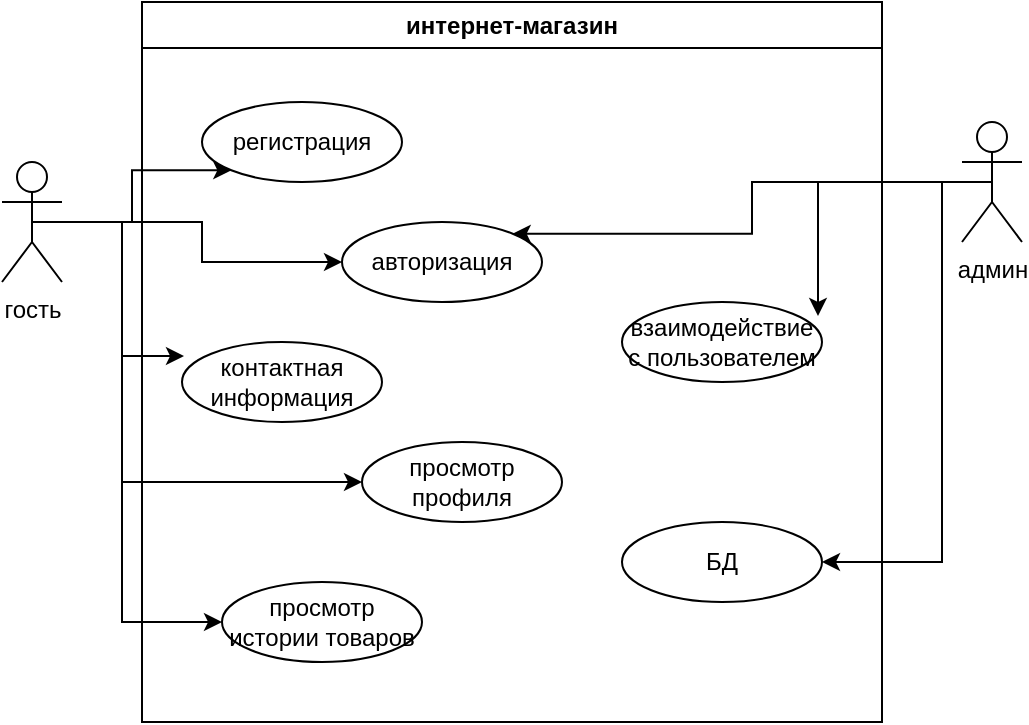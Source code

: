 <mxfile version="24.2.2" type="device">
  <diagram name="Страница — 1" id="03QM6S0Obs98npJGhOze">
    <mxGraphModel dx="1553" dy="709" grid="1" gridSize="10" guides="1" tooltips="1" connect="1" arrows="1" fold="1" page="1" pageScale="1" pageWidth="827" pageHeight="1169" math="0" shadow="0">
      <root>
        <mxCell id="0" />
        <mxCell id="1" parent="0" />
        <mxCell id="d64eNnrIxNj_LyoEu5gi-1" value="интернет-магазин" style="swimlane;whiteSpace=wrap;html=1;" vertex="1" parent="1">
          <mxGeometry x="160" y="140" width="370" height="360" as="geometry" />
        </mxCell>
        <mxCell id="d64eNnrIxNj_LyoEu5gi-9" value="регистрация" style="ellipse;whiteSpace=wrap;html=1;" vertex="1" parent="d64eNnrIxNj_LyoEu5gi-1">
          <mxGeometry x="30" y="50" width="100" height="40" as="geometry" />
        </mxCell>
        <mxCell id="d64eNnrIxNj_LyoEu5gi-10" value="просмотр профиля" style="ellipse;whiteSpace=wrap;html=1;" vertex="1" parent="d64eNnrIxNj_LyoEu5gi-1">
          <mxGeometry x="110" y="220" width="100" height="40" as="geometry" />
        </mxCell>
        <mxCell id="d64eNnrIxNj_LyoEu5gi-11" value="просмотр истории товаров" style="ellipse;whiteSpace=wrap;html=1;" vertex="1" parent="d64eNnrIxNj_LyoEu5gi-1">
          <mxGeometry x="40" y="290" width="100" height="40" as="geometry" />
        </mxCell>
        <mxCell id="d64eNnrIxNj_LyoEu5gi-12" value="контактная информация" style="ellipse;whiteSpace=wrap;html=1;" vertex="1" parent="d64eNnrIxNj_LyoEu5gi-1">
          <mxGeometry x="20" y="170" width="100" height="40" as="geometry" />
        </mxCell>
        <mxCell id="d64eNnrIxNj_LyoEu5gi-8" value="авторизация" style="ellipse;whiteSpace=wrap;html=1;" vertex="1" parent="d64eNnrIxNj_LyoEu5gi-1">
          <mxGeometry x="100" y="110" width="100" height="40" as="geometry" />
        </mxCell>
        <mxCell id="d64eNnrIxNj_LyoEu5gi-21" value="БД" style="ellipse;whiteSpace=wrap;html=1;" vertex="1" parent="d64eNnrIxNj_LyoEu5gi-1">
          <mxGeometry x="240" y="260" width="100" height="40" as="geometry" />
        </mxCell>
        <mxCell id="d64eNnrIxNj_LyoEu5gi-22" value="взаимодействие с пользователем" style="ellipse;whiteSpace=wrap;html=1;" vertex="1" parent="d64eNnrIxNj_LyoEu5gi-1">
          <mxGeometry x="240" y="150" width="100" height="40" as="geometry" />
        </mxCell>
        <mxCell id="d64eNnrIxNj_LyoEu5gi-16" style="edgeStyle=orthogonalEdgeStyle;rounded=0;orthogonalLoop=1;jettySize=auto;html=1;exitX=0.5;exitY=0.5;exitDx=0;exitDy=0;exitPerimeter=0;" edge="1" parent="1" source="d64eNnrIxNj_LyoEu5gi-2" target="d64eNnrIxNj_LyoEu5gi-8">
          <mxGeometry relative="1" as="geometry" />
        </mxCell>
        <mxCell id="d64eNnrIxNj_LyoEu5gi-18" style="edgeStyle=orthogonalEdgeStyle;rounded=0;orthogonalLoop=1;jettySize=auto;html=1;exitX=0.5;exitY=0.5;exitDx=0;exitDy=0;exitPerimeter=0;entryX=0;entryY=1;entryDx=0;entryDy=0;" edge="1" parent="1" source="d64eNnrIxNj_LyoEu5gi-2" target="d64eNnrIxNj_LyoEu5gi-9">
          <mxGeometry relative="1" as="geometry" />
        </mxCell>
        <mxCell id="d64eNnrIxNj_LyoEu5gi-19" style="edgeStyle=orthogonalEdgeStyle;rounded=0;orthogonalLoop=1;jettySize=auto;html=1;exitX=0.5;exitY=0.5;exitDx=0;exitDy=0;exitPerimeter=0;entryX=0;entryY=0.5;entryDx=0;entryDy=0;" edge="1" parent="1" source="d64eNnrIxNj_LyoEu5gi-2" target="d64eNnrIxNj_LyoEu5gi-10">
          <mxGeometry relative="1" as="geometry">
            <Array as="points">
              <mxPoint x="150" y="250" />
              <mxPoint x="150" y="380" />
            </Array>
          </mxGeometry>
        </mxCell>
        <mxCell id="d64eNnrIxNj_LyoEu5gi-20" style="edgeStyle=orthogonalEdgeStyle;rounded=0;orthogonalLoop=1;jettySize=auto;html=1;exitX=0.5;exitY=0.5;exitDx=0;exitDy=0;exitPerimeter=0;entryX=0;entryY=0.5;entryDx=0;entryDy=0;" edge="1" parent="1" source="d64eNnrIxNj_LyoEu5gi-2" target="d64eNnrIxNj_LyoEu5gi-11">
          <mxGeometry relative="1" as="geometry">
            <Array as="points">
              <mxPoint x="150" y="250" />
              <mxPoint x="150" y="450" />
            </Array>
          </mxGeometry>
        </mxCell>
        <mxCell id="d64eNnrIxNj_LyoEu5gi-2" value="гость" style="shape=umlActor;verticalLabelPosition=bottom;verticalAlign=top;html=1;outlineConnect=0;" vertex="1" parent="1">
          <mxGeometry x="90" y="220" width="30" height="60" as="geometry" />
        </mxCell>
        <mxCell id="d64eNnrIxNj_LyoEu5gi-15" style="edgeStyle=orthogonalEdgeStyle;rounded=0;orthogonalLoop=1;jettySize=auto;html=1;exitX=0.5;exitY=0.5;exitDx=0;exitDy=0;exitPerimeter=0;entryX=1;entryY=0;entryDx=0;entryDy=0;" edge="1" parent="1" source="d64eNnrIxNj_LyoEu5gi-14" target="d64eNnrIxNj_LyoEu5gi-8">
          <mxGeometry relative="1" as="geometry" />
        </mxCell>
        <mxCell id="d64eNnrIxNj_LyoEu5gi-24" style="edgeStyle=orthogonalEdgeStyle;rounded=0;orthogonalLoop=1;jettySize=auto;html=1;exitX=0.5;exitY=0.5;exitDx=0;exitDy=0;exitPerimeter=0;entryX=1;entryY=0.5;entryDx=0;entryDy=0;" edge="1" parent="1" source="d64eNnrIxNj_LyoEu5gi-14" target="d64eNnrIxNj_LyoEu5gi-21">
          <mxGeometry relative="1" as="geometry">
            <Array as="points">
              <mxPoint x="560" y="230" />
              <mxPoint x="560" y="420" />
            </Array>
          </mxGeometry>
        </mxCell>
        <mxCell id="d64eNnrIxNj_LyoEu5gi-14" value="админ" style="shape=umlActor;verticalLabelPosition=bottom;verticalAlign=top;html=1;outlineConnect=0;" vertex="1" parent="1">
          <mxGeometry x="570" y="200" width="30" height="60" as="geometry" />
        </mxCell>
        <mxCell id="d64eNnrIxNj_LyoEu5gi-17" style="edgeStyle=orthogonalEdgeStyle;rounded=0;orthogonalLoop=1;jettySize=auto;html=1;exitX=0.5;exitY=0.5;exitDx=0;exitDy=0;exitPerimeter=0;entryX=0.01;entryY=0.175;entryDx=0;entryDy=0;entryPerimeter=0;" edge="1" parent="1" source="d64eNnrIxNj_LyoEu5gi-2" target="d64eNnrIxNj_LyoEu5gi-12">
          <mxGeometry relative="1" as="geometry" />
        </mxCell>
        <mxCell id="d64eNnrIxNj_LyoEu5gi-23" style="edgeStyle=orthogonalEdgeStyle;rounded=0;orthogonalLoop=1;jettySize=auto;html=1;exitX=0.5;exitY=0.5;exitDx=0;exitDy=0;exitPerimeter=0;entryX=0.98;entryY=0.175;entryDx=0;entryDy=0;entryPerimeter=0;" edge="1" parent="1" source="d64eNnrIxNj_LyoEu5gi-14" target="d64eNnrIxNj_LyoEu5gi-22">
          <mxGeometry relative="1" as="geometry" />
        </mxCell>
      </root>
    </mxGraphModel>
  </diagram>
</mxfile>
